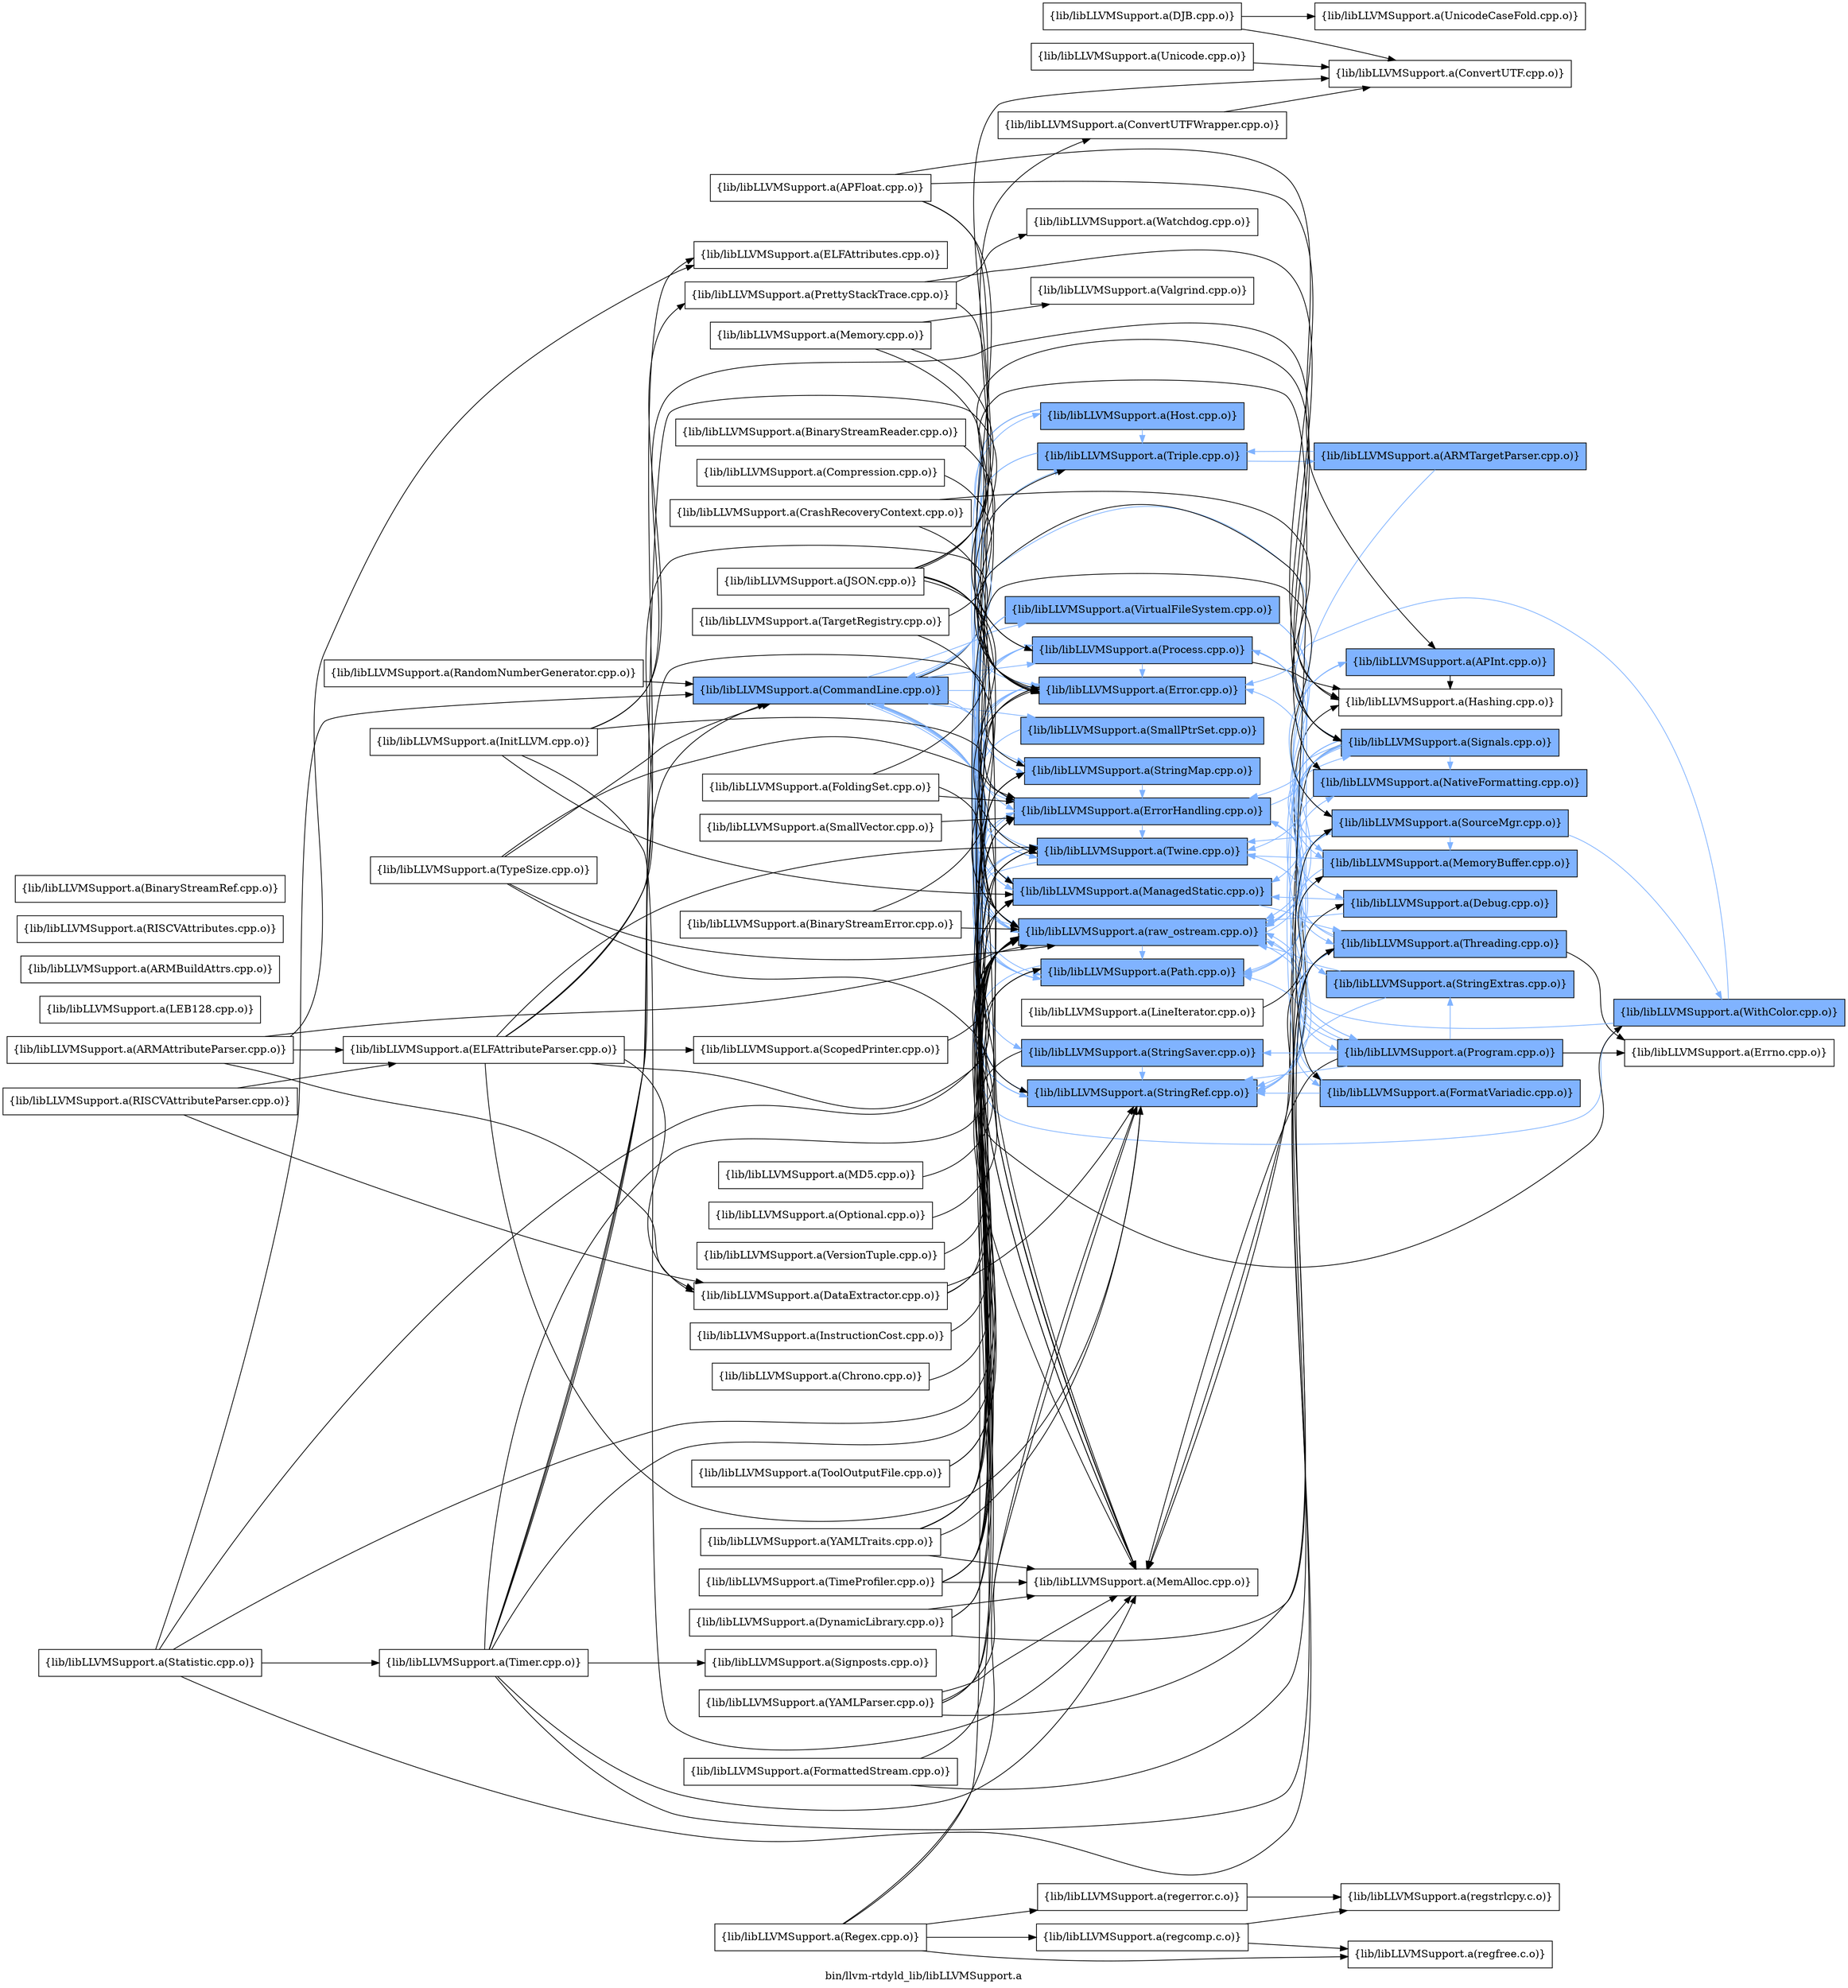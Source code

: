 digraph "bin/llvm-rtdyld_lib/libLLVMSupport.a" {
	label="bin/llvm-rtdyld_lib/libLLVMSupport.a";
	rankdir=LR;
	{ rank=same; Node0x5619e422cd58;  }
	{ rank=same; Node0x5619e422c088; Node0x5619e422c8f8; Node0x5619e422c628; Node0x5619e422fe18; Node0x5619e422f468; Node0x5619e422bbd8; Node0x5619e4230688; Node0x5619e4230db8; Node0x5619e4230778; Node0x5619e4231358; Node0x5619e422a7d8; Node0x5619e4229428; Node0x5619e422b868; Node0x5619e422ee28; Node0x5619e422e838; Node0x5619e422dbb8;  }
	{ rank=same; Node0x5619e422b228; Node0x5619e422ac38; Node0x5619e422cd08; Node0x5619e422e0b8; Node0x5619e422fcd8; Node0x5619e422d898; Node0x5619e422a058; Node0x5619e42302c8; Node0x5619e422ffa8; Node0x5619e422db68; Node0x5619e42296a8; Node0x5619e4231808; Node0x5619e42313f8;  }
	{ rank=same; Node0x5619e422cd58;  }
	{ rank=same; Node0x5619e422c088; Node0x5619e422c8f8; Node0x5619e422c628; Node0x5619e422fe18; Node0x5619e422f468; Node0x5619e422bbd8; Node0x5619e4230688; Node0x5619e4230db8; Node0x5619e4230778; Node0x5619e4231358; Node0x5619e422a7d8; Node0x5619e4229428; Node0x5619e422b868; Node0x5619e422ee28; Node0x5619e422e838; Node0x5619e422dbb8;  }
	{ rank=same; Node0x5619e422b228; Node0x5619e422ac38; Node0x5619e422cd08; Node0x5619e422e0b8; Node0x5619e422fcd8; Node0x5619e422d898; Node0x5619e422a058; Node0x5619e42302c8; Node0x5619e422ffa8; Node0x5619e422db68; Node0x5619e42296a8; Node0x5619e4231808; Node0x5619e42313f8;  }

	Node0x5619e422cd58 [shape=record,shape=box,group=1,style=filled,fillcolor="0.600000 0.5 1",label="{lib/libLLVMSupport.a(CommandLine.cpp.o)}"];
	Node0x5619e422cd58 -> Node0x5619e422c088;
	Node0x5619e422cd58 -> Node0x5619e422c8f8[color="0.600000 0.5 1"];
	Node0x5619e422cd58 -> Node0x5619e422c628[color="0.600000 0.5 1"];
	Node0x5619e422cd58 -> Node0x5619e422fe18[color="0.600000 0.5 1"];
	Node0x5619e422cd58 -> Node0x5619e422f468;
	Node0x5619e422cd58 -> Node0x5619e422bbd8[color="0.600000 0.5 1"];
	Node0x5619e422cd58 -> Node0x5619e4230688[color="0.600000 0.5 1"];
	Node0x5619e422cd58 -> Node0x5619e4230db8[color="0.600000 0.5 1"];
	Node0x5619e422cd58 -> Node0x5619e4230778[color="0.600000 0.5 1"];
	Node0x5619e422cd58 -> Node0x5619e4231358[color="0.600000 0.5 1"];
	Node0x5619e422cd58 -> Node0x5619e422a7d8[color="0.600000 0.5 1"];
	Node0x5619e422cd58 -> Node0x5619e4229428[color="0.600000 0.5 1"];
	Node0x5619e422cd58 -> Node0x5619e422b868[color="0.600000 0.5 1"];
	Node0x5619e422cd58 -> Node0x5619e422ee28[color="0.600000 0.5 1"];
	Node0x5619e422cd58 -> Node0x5619e422e838[color="0.600000 0.5 1"];
	Node0x5619e422cd58 -> Node0x5619e422dbb8[color="0.600000 0.5 1"];
	Node0x5619e422ac38 [shape=record,shape=box,group=1,style=filled,fillcolor="0.600000 0.5 1",label="{lib/libLLVMSupport.a(Debug.cpp.o)}"];
	Node0x5619e422ac38 -> Node0x5619e422fe18[color="0.600000 0.5 1"];
	Node0x5619e422ac38 -> Node0x5619e422b868[color="0.600000 0.5 1"];
	Node0x5619e422c8f8 [shape=record,shape=box,group=1,style=filled,fillcolor="0.600000 0.5 1",label="{lib/libLLVMSupport.a(Error.cpp.o)}"];
	Node0x5619e422c8f8 -> Node0x5619e422c628[color="0.600000 0.5 1"];
	Node0x5619e422c8f8 -> Node0x5619e422fe18[color="0.600000 0.5 1"];
	Node0x5619e422c8f8 -> Node0x5619e422a7d8[color="0.600000 0.5 1"];
	Node0x5619e422c8f8 -> Node0x5619e422b868[color="0.600000 0.5 1"];
	Node0x5619e422c628 [shape=record,shape=box,group=1,style=filled,fillcolor="0.600000 0.5 1",label="{lib/libLLVMSupport.a(ErrorHandling.cpp.o)}"];
	Node0x5619e422c628 -> Node0x5619e422ac38[color="0.600000 0.5 1"];
	Node0x5619e422c628 -> Node0x5619e422a7d8[color="0.600000 0.5 1"];
	Node0x5619e422c628 -> Node0x5619e422b868[color="0.600000 0.5 1"];
	Node0x5619e422c628 -> Node0x5619e422cd08[color="0.600000 0.5 1"];
	Node0x5619e422e518 [shape=record,shape=box,group=0,label="{lib/libLLVMSupport.a(InitLLVM.cpp.o)}"];
	Node0x5619e422e518 -> Node0x5619e422c628;
	Node0x5619e422e518 -> Node0x5619e422fe18;
	Node0x5619e422e518 -> Node0x5619e422f468;
	Node0x5619e422e518 -> Node0x5619e4228708;
	Node0x5619e422e518 -> Node0x5619e422cd08;
	Node0x5619e422f468 [shape=record,shape=box,group=0,label="{lib/libLLVMSupport.a(MemAlloc.cpp.o)}"];
	Node0x5619e42302c8 [shape=record,shape=box,group=1,style=filled,fillcolor="0.600000 0.5 1",label="{lib/libLLVMSupport.a(MemoryBuffer.cpp.o)}"];
	Node0x5619e42302c8 -> Node0x5619e422c8f8[color="0.600000 0.5 1"];
	Node0x5619e42302c8 -> Node0x5619e422a7d8[color="0.600000 0.5 1"];
	Node0x5619e42302c8 -> Node0x5619e422e838[color="0.600000 0.5 1"];
	Node0x5619e42302c8 -> Node0x5619e422dbb8[color="0.600000 0.5 1"];
	Node0x5619e42302c8 -> Node0x5619e4231808[color="0.600000 0.5 1"];
	Node0x5619e4230688 [shape=record,shape=box,group=1,style=filled,fillcolor="0.600000 0.5 1",label="{lib/libLLVMSupport.a(StringMap.cpp.o)}"];
	Node0x5619e4230688 -> Node0x5619e422c628[color="0.600000 0.5 1"];
	Node0x5619e4230778 [shape=record,shape=box,group=1,style=filled,fillcolor="0.600000 0.5 1",label="{lib/libLLVMSupport.a(StringRef.cpp.o)}"];
	Node0x5619e4230778 -> Node0x5619e422fcd8[color="0.600000 0.5 1"];
	Node0x5619e4230778 -> Node0x5619e422c8f8[color="0.600000 0.5 1"];
	Node0x5619e4230778 -> Node0x5619e422d898;
	Node0x5619e4232168 [shape=record,shape=box,group=0,label="{lib/libLLVMSupport.a(Timer.cpp.o)}"];
	Node0x5619e4232168 -> Node0x5619e422cd58;
	Node0x5619e4232168 -> Node0x5619e422fe18;
	Node0x5619e4232168 -> Node0x5619e422f468;
	Node0x5619e4232168 -> Node0x5619e4230688;
	Node0x5619e4232168 -> Node0x5619e4231a88;
	Node0x5619e4232168 -> Node0x5619e422b868;
	Node0x5619e4232168 -> Node0x5619e422dbb8;
	Node0x5619e4232168 -> Node0x5619e422e0b8;
	Node0x5619e4231358 [shape=record,shape=box,group=1,style=filled,fillcolor="0.600000 0.5 1",label="{lib/libLLVMSupport.a(Triple.cpp.o)}"];
	Node0x5619e4231358 -> Node0x5619e4230778[color="0.600000 0.5 1"];
	Node0x5619e4231358 -> Node0x5619e422a058[color="0.600000 0.5 1"];
	Node0x5619e4231358 -> Node0x5619e422a7d8[color="0.600000 0.5 1"];
	Node0x5619e422a7d8 [shape=record,shape=box,group=1,style=filled,fillcolor="0.600000 0.5 1",label="{lib/libLLVMSupport.a(Twine.cpp.o)}"];
	Node0x5619e422a7d8 -> Node0x5619e422b868[color="0.600000 0.5 1"];
	Node0x5619e422c308 [shape=record,shape=box,group=1,style=filled,fillcolor="0.600000 0.5 1",label="{lib/libLLVMSupport.a(WithColor.cpp.o)}"];
	Node0x5619e422c308 -> Node0x5619e422cd58[color="0.600000 0.5 1"];
	Node0x5619e422c308 -> Node0x5619e422c8f8[color="0.600000 0.5 1"];
	Node0x5619e422c308 -> Node0x5619e422b868[color="0.600000 0.5 1"];
	Node0x5619e422b868 [shape=record,shape=box,group=1,style=filled,fillcolor="0.600000 0.5 1",label="{lib/libLLVMSupport.a(raw_ostream.cpp.o)}"];
	Node0x5619e422b868 -> Node0x5619e422c8f8[color="0.600000 0.5 1"];
	Node0x5619e422b868 -> Node0x5619e422c628[color="0.600000 0.5 1"];
	Node0x5619e422b868 -> Node0x5619e422db68[color="0.600000 0.5 1"];
	Node0x5619e422b868 -> Node0x5619e42296a8[color="0.600000 0.5 1"];
	Node0x5619e422b868 -> Node0x5619e422a7d8[color="0.600000 0.5 1"];
	Node0x5619e422b868 -> Node0x5619e422e838[color="0.600000 0.5 1"];
	Node0x5619e422b868 -> Node0x5619e422dbb8[color="0.600000 0.5 1"];
	Node0x5619e422b868 -> Node0x5619e4231808[color="0.600000 0.5 1"];
	Node0x5619e422fb48 [shape=record,shape=box,group=0,label="{lib/libLLVMSupport.a(DynamicLibrary.cpp.o)}"];
	Node0x5619e422fb48 -> Node0x5619e422fe18;
	Node0x5619e422fb48 -> Node0x5619e422f468;
	Node0x5619e422fb48 -> Node0x5619e4230688;
	Node0x5619e422fb48 -> Node0x5619e422e0b8;
	Node0x5619e422e248 [shape=record,shape=box,group=0,label="{lib/libLLVMSupport.a(Memory.cpp.o)}"];
	Node0x5619e422e248 -> Node0x5619e422c8f8;
	Node0x5619e422e248 -> Node0x5619e422dbb8;
	Node0x5619e422e248 -> Node0x5619e422d938;
	Node0x5619e422e838 [shape=record,shape=box,group=1,style=filled,fillcolor="0.600000 0.5 1",label="{lib/libLLVMSupport.a(Path.cpp.o)}"];
	Node0x5619e422e838 -> Node0x5619e422c8f8[color="0.600000 0.5 1"];
	Node0x5619e422e838 -> Node0x5619e4230778[color="0.600000 0.5 1"];
	Node0x5619e422e838 -> Node0x5619e422a7d8[color="0.600000 0.5 1"];
	Node0x5619e422e838 -> Node0x5619e422dbb8[color="0.600000 0.5 1"];
	Node0x5619e422cb28 [shape=record,shape=box,group=0,label="{lib/libLLVMSupport.a(TargetRegistry.cpp.o)}"];
	Node0x5619e422cb28 -> Node0x5619e4231358;
	Node0x5619e422cb28 -> Node0x5619e422b868;
	Node0x5619e422fcd8 [shape=record,shape=box,group=1,style=filled,fillcolor="0.600000 0.5 1",label="{lib/libLLVMSupport.a(APInt.cpp.o)}"];
	Node0x5619e422fcd8 -> Node0x5619e422d898;
	Node0x5619e422fcd8 -> Node0x5619e422b868[color="0.600000 0.5 1"];
	Node0x5619e422b548 [shape=record,shape=box,group=0,label="{lib/libLLVMSupport.a(DataExtractor.cpp.o)}"];
	Node0x5619e422b548 -> Node0x5619e422c8f8;
	Node0x5619e422b548 -> Node0x5619e4230778;
	Node0x5619e422b548 -> Node0x5619e422b868;
	Node0x5619e4229ab8 [shape=record,shape=box,group=0,label="{lib/libLLVMSupport.a(DJB.cpp.o)}"];
	Node0x5619e4229ab8 -> Node0x5619e422b228;
	Node0x5619e4229ab8 -> Node0x5619e4228e88;
	Node0x5619e422db68 [shape=record,shape=box,group=1,style=filled,fillcolor="0.600000 0.5 1",label="{lib/libLLVMSupport.a(FormatVariadic.cpp.o)}"];
	Node0x5619e422db68 -> Node0x5619e4230778[color="0.600000 0.5 1"];
	Node0x5619e422c358 [shape=record,shape=box,group=0,label="{lib/libLLVMSupport.a(ScopedPrinter.cpp.o)}"];
	Node0x5619e422c358 -> Node0x5619e422b868;
	Node0x5619e4230ea8 [shape=record,shape=box,group=0,label="{lib/libLLVMSupport.a(MD5.cpp.o)}"];
	Node0x5619e4230ea8 -> Node0x5619e422b868;
	Node0x5619e42296a8 [shape=record,shape=box,group=1,style=filled,fillcolor="0.600000 0.5 1",label="{lib/libLLVMSupport.a(NativeFormatting.cpp.o)}"];
	Node0x5619e42296a8 -> Node0x5619e422b868[color="0.600000 0.5 1"];
	Node0x5619e4228e38 [shape=record,shape=box,group=0,label="{lib/libLLVMSupport.a(Optional.cpp.o)}"];
	Node0x5619e4228e38 -> Node0x5619e422b868;
	Node0x5619e422bbd8 [shape=record,shape=box,group=1,style=filled,fillcolor="0.600000 0.5 1",label="{lib/libLLVMSupport.a(SmallPtrSet.cpp.o)}"];
	Node0x5619e422bbd8 -> Node0x5619e422c628[color="0.600000 0.5 1"];
	Node0x5619e422ffa8 [shape=record,shape=box,group=1,style=filled,fillcolor="0.600000 0.5 1",label="{lib/libLLVMSupport.a(SourceMgr.cpp.o)}"];
	Node0x5619e422ffa8 -> Node0x5619e42302c8[color="0.600000 0.5 1"];
	Node0x5619e422ffa8 -> Node0x5619e4230778[color="0.600000 0.5 1"];
	Node0x5619e422ffa8 -> Node0x5619e422a7d8[color="0.600000 0.5 1"];
	Node0x5619e422ffa8 -> Node0x5619e422c308[color="0.600000 0.5 1"];
	Node0x5619e422ffa8 -> Node0x5619e422b868[color="0.600000 0.5 1"];
	Node0x5619e422ffa8 -> Node0x5619e422e838[color="0.600000 0.5 1"];
	Node0x5619e422cd08 [shape=record,shape=box,group=1,style=filled,fillcolor="0.600000 0.5 1",label="{lib/libLLVMSupport.a(Signals.cpp.o)}"];
	Node0x5619e422cd08 -> Node0x5619e422cd58[color="0.600000 0.5 1"];
	Node0x5619e422cd08 -> Node0x5619e422c628[color="0.600000 0.5 1"];
	Node0x5619e422cd08 -> Node0x5619e422db68[color="0.600000 0.5 1"];
	Node0x5619e422cd08 -> Node0x5619e422fe18[color="0.600000 0.5 1"];
	Node0x5619e422cd08 -> Node0x5619e422f468;
	Node0x5619e422cd08 -> Node0x5619e42302c8[color="0.600000 0.5 1"];
	Node0x5619e422cd08 -> Node0x5619e42296a8[color="0.600000 0.5 1"];
	Node0x5619e422cd08 -> Node0x5619e4230778[color="0.600000 0.5 1"];
	Node0x5619e422cd08 -> Node0x5619e422a7d8[color="0.600000 0.5 1"];
	Node0x5619e422cd08 -> Node0x5619e422b868[color="0.600000 0.5 1"];
	Node0x5619e422cd08 -> Node0x5619e422e838[color="0.600000 0.5 1"];
	Node0x5619e422cd08 -> Node0x5619e4231808[color="0.600000 0.5 1"];
	Node0x5619e422cd08 -> Node0x5619e422e0b8[color="0.600000 0.5 1"];
	Node0x5619e422d898 [shape=record,shape=box,group=0,label="{lib/libLLVMSupport.a(Hashing.cpp.o)}"];
	Node0x5619e422f198 [shape=record,shape=box,group=0,label="{lib/libLLVMSupport.a(LEB128.cpp.o)}"];
	Node0x5619e422c5d8 [shape=record,shape=box,group=0,label="{lib/libLLVMSupport.a(Compression.cpp.o)}"];
	Node0x5619e422c5d8 -> Node0x5619e422c8f8;
	Node0x5619e422fe18 [shape=record,shape=box,group=1,style=filled,fillcolor="0.600000 0.5 1",label="{lib/libLLVMSupport.a(ManagedStatic.cpp.o)}"];
	Node0x5619e422fe18 -> Node0x5619e422e0b8[color="0.600000 0.5 1"];
	Node0x5619e422ee28 [shape=record,shape=box,group=1,style=filled,fillcolor="0.600000 0.5 1",label="{lib/libLLVMSupport.a(Host.cpp.o)}"];
	Node0x5619e422ee28 -> Node0x5619e422f468;
	Node0x5619e422ee28 -> Node0x5619e4230688[color="0.600000 0.5 1"];
	Node0x5619e422ee28 -> Node0x5619e4230778[color="0.600000 0.5 1"];
	Node0x5619e422ee28 -> Node0x5619e4231358[color="0.600000 0.5 1"];
	Node0x5619e422ee28 -> Node0x5619e422b868[color="0.600000 0.5 1"];
	Node0x5619e4230db8 [shape=record,shape=box,group=1,style=filled,fillcolor="0.600000 0.5 1",label="{lib/libLLVMSupport.a(StringSaver.cpp.o)}"];
	Node0x5619e4230db8 -> Node0x5619e422f468;
	Node0x5619e4230db8 -> Node0x5619e4230778[color="0.600000 0.5 1"];
	Node0x5619e422d758 [shape=record,shape=box,group=0,label="{lib/libLLVMSupport.a(ARMBuildAttrs.cpp.o)}"];
	Node0x5619e4229478 [shape=record,shape=box,group=0,label="{lib/libLLVMSupport.a(ELFAttributeParser.cpp.o)}"];
	Node0x5619e4229478 -> Node0x5619e422b548;
	Node0x5619e4229478 -> Node0x5619e42296f8;
	Node0x5619e4229478 -> Node0x5619e422c8f8;
	Node0x5619e4229478 -> Node0x5619e422c358;
	Node0x5619e4229478 -> Node0x5619e4230778;
	Node0x5619e4229478 -> Node0x5619e422a7d8;
	Node0x5619e4229478 -> Node0x5619e422b868;
	Node0x5619e422d028 [shape=record,shape=box,group=0,label="{lib/libLLVMSupport.a(RISCVAttributes.cpp.o)}"];
	Node0x5619e422e3d8 [shape=record,shape=box,group=0,label="{lib/libLLVMSupport.a(ARMAttributeParser.cpp.o)}"];
	Node0x5619e422e3d8 -> Node0x5619e422b548;
	Node0x5619e422e3d8 -> Node0x5619e4229478;
	Node0x5619e422e3d8 -> Node0x5619e42296f8;
	Node0x5619e422e3d8 -> Node0x5619e422b868;
	Node0x5619e42296f8 [shape=record,shape=box,group=0,label="{lib/libLLVMSupport.a(ELFAttributes.cpp.o)}"];
	Node0x5619e422e6a8 [shape=record,shape=box,group=0,label="{lib/libLLVMSupport.a(BinaryStreamError.cpp.o)}"];
	Node0x5619e422e6a8 -> Node0x5619e422c8f8;
	Node0x5619e422e6a8 -> Node0x5619e422b868;
	Node0x5619e422c3f8 [shape=record,shape=box,group=0,label="{lib/libLLVMSupport.a(BinaryStreamReader.cpp.o)}"];
	Node0x5619e422c3f8 -> Node0x5619e422c8f8;
	Node0x5619e422dc58 [shape=record,shape=box,group=0,label="{lib/libLLVMSupport.a(BinaryStreamRef.cpp.o)}"];
	Node0x5619e422c088 [shape=record,shape=box,group=0,label="{lib/libLLVMSupport.a(ConvertUTFWrapper.cpp.o)}"];
	Node0x5619e422c088 -> Node0x5619e422b228;
	Node0x5619e4229428 [shape=record,shape=box,group=1,style=filled,fillcolor="0.600000 0.5 1",label="{lib/libLLVMSupport.a(VirtualFileSystem.cpp.o)}"];
	Node0x5619e4229428 -> Node0x5619e422c8f8[color="0.600000 0.5 1"];
	Node0x5619e4229428 -> Node0x5619e422f468;
	Node0x5619e4229428 -> Node0x5619e42302c8[color="0.600000 0.5 1"];
	Node0x5619e4229428 -> Node0x5619e422ffa8[color="0.600000 0.5 1"];
	Node0x5619e4229428 -> Node0x5619e4230688[color="0.600000 0.5 1"];
	Node0x5619e4229428 -> Node0x5619e4230778[color="0.600000 0.5 1"];
	Node0x5619e4229428 -> Node0x5619e422a7d8[color="0.600000 0.5 1"];
	Node0x5619e4229428 -> Node0x5619e422b868[color="0.600000 0.5 1"];
	Node0x5619e4229428 -> Node0x5619e422e838[color="0.600000 0.5 1"];
	Node0x5619e422dbb8 [shape=record,shape=box,group=1,style=filled,fillcolor="0.600000 0.5 1",label="{lib/libLLVMSupport.a(Process.cpp.o)}"];
	Node0x5619e422dbb8 -> Node0x5619e422c8f8[color="0.600000 0.5 1"];
	Node0x5619e422dbb8 -> Node0x5619e422d898;
	Node0x5619e422dbb8 -> Node0x5619e422fe18[color="0.600000 0.5 1"];
	Node0x5619e422dbb8 -> Node0x5619e422e838[color="0.600000 0.5 1"];
	Node0x5619e422dbb8 -> Node0x5619e42313f8[color="0.600000 0.5 1"];
	Node0x5619e422b228 [shape=record,shape=box,group=0,label="{lib/libLLVMSupport.a(ConvertUTF.cpp.o)}"];
	Node0x5619e4228e88 [shape=record,shape=box,group=0,label="{lib/libLLVMSupport.a(UnicodeCaseFold.cpp.o)}"];
	Node0x5619e422ce48 [shape=record,shape=box,group=0,label="{lib/libLLVMSupport.a(FoldingSet.cpp.o)}"];
	Node0x5619e422ce48 -> Node0x5619e422c628;
	Node0x5619e422ce48 -> Node0x5619e422d898;
	Node0x5619e422ce48 -> Node0x5619e422f468;
	Node0x5619e4228708 [shape=record,shape=box,group=0,label="{lib/libLLVMSupport.a(PrettyStackTrace.cpp.o)}"];
	Node0x5619e4228708 -> Node0x5619e422b868;
	Node0x5619e4228708 -> Node0x5619e422cd08;
	Node0x5619e4228708 -> Node0x5619e422fd78;
	Node0x5619e422e0b8 [shape=record,shape=box,group=1,style=filled,fillcolor="0.600000 0.5 1",label="{lib/libLLVMSupport.a(Threading.cpp.o)}"];
	Node0x5619e422e0b8 -> Node0x5619e422c628[color="0.600000 0.5 1"];
	Node0x5619e422e0b8 -> Node0x5619e422f468;
	Node0x5619e422e0b8 -> Node0x5619e4230778[color="0.600000 0.5 1"];
	Node0x5619e422e0b8 -> Node0x5619e422a7d8[color="0.600000 0.5 1"];
	Node0x5619e422e0b8 -> Node0x5619e422b0e8;
	Node0x5619e4231808 [shape=record,shape=box,group=1,style=filled,fillcolor="0.600000 0.5 1",label="{lib/libLLVMSupport.a(Program.cpp.o)}"];
	Node0x5619e4231808 -> Node0x5619e422f468;
	Node0x5619e4231808 -> Node0x5619e4230db8[color="0.600000 0.5 1"];
	Node0x5619e4231808 -> Node0x5619e4230778[color="0.600000 0.5 1"];
	Node0x5619e4231808 -> Node0x5619e422b868[color="0.600000 0.5 1"];
	Node0x5619e4231808 -> Node0x5619e422e838[color="0.600000 0.5 1"];
	Node0x5619e4231808 -> Node0x5619e42313f8[color="0.600000 0.5 1"];
	Node0x5619e4231808 -> Node0x5619e422b0e8;
	Node0x5619e422fd78 [shape=record,shape=box,group=0,label="{lib/libLLVMSupport.a(Watchdog.cpp.o)}"];
	Node0x5619e422ca88 [shape=record,shape=box,group=0,label="{lib/libLLVMSupport.a(RISCVAttributeParser.cpp.o)}"];
	Node0x5619e422ca88 -> Node0x5619e422b548;
	Node0x5619e422ca88 -> Node0x5619e4229478;
	Node0x5619e422b458 [shape=record,shape=box,group=0,label="{lib/libLLVMSupport.a(SmallVector.cpp.o)}"];
	Node0x5619e422b458 -> Node0x5619e422c628;
	Node0x5619e4230188 [shape=record,shape=box,group=0,label="{lib/libLLVMSupport.a(APFloat.cpp.o)}"];
	Node0x5619e4230188 -> Node0x5619e422fcd8;
	Node0x5619e4230188 -> Node0x5619e422c8f8;
	Node0x5619e4230188 -> Node0x5619e422d898;
	Node0x5619e4230188 -> Node0x5619e422b868;
	Node0x5619e4231a88 [shape=record,shape=box,group=0,label="{lib/libLLVMSupport.a(Signposts.cpp.o)}"];
	Node0x5619e422a058 [shape=record,shape=box,group=1,style=filled,fillcolor="0.600000 0.5 1",label="{lib/libLLVMSupport.a(ARMTargetParser.cpp.o)}"];
	Node0x5619e422a058 -> Node0x5619e4230778[color="0.600000 0.5 1"];
	Node0x5619e422a058 -> Node0x5619e4231358[color="0.600000 0.5 1"];
	Node0x5619e42287a8 [shape=record,shape=box,group=0,label="{lib/libLLVMSupport.a(TypeSize.cpp.o)}"];
	Node0x5619e42287a8 -> Node0x5619e422cd58;
	Node0x5619e42287a8 -> Node0x5619e422c628;
	Node0x5619e42287a8 -> Node0x5619e422c308;
	Node0x5619e42287a8 -> Node0x5619e422b868;
	Node0x5619e422b368 [shape=record,shape=box,group=0,label="{lib/libLLVMSupport.a(YAMLParser.cpp.o)}"];
	Node0x5619e422b368 -> Node0x5619e422c628;
	Node0x5619e422b368 -> Node0x5619e422f468;
	Node0x5619e422b368 -> Node0x5619e422ffa8;
	Node0x5619e422b368 -> Node0x5619e4230778;
	Node0x5619e422b368 -> Node0x5619e422b868;
	Node0x5619e422c448 [shape=record,shape=box,group=0,label="{lib/libLLVMSupport.a(Unicode.cpp.o)}"];
	Node0x5619e422c448 -> Node0x5619e422b228;
	Node0x5619e422d938 [shape=record,shape=box,group=0,label="{lib/libLLVMSupport.a(Valgrind.cpp.o)}"];
	Node0x5619e42313f8 [shape=record,shape=box,group=1,style=filled,fillcolor="0.600000 0.5 1",label="{lib/libLLVMSupport.a(StringExtras.cpp.o)}"];
	Node0x5619e42313f8 -> Node0x5619e4230778[color="0.600000 0.5 1"];
	Node0x5619e42313f8 -> Node0x5619e422b868[color="0.600000 0.5 1"];
	Node0x5619e4232078 [shape=record,shape=box,group=0,label="{lib/libLLVMSupport.a(CrashRecoveryContext.cpp.o)}"];
	Node0x5619e4232078 -> Node0x5619e422fe18;
	Node0x5619e4232078 -> Node0x5619e422cd08;
	Node0x5619e422b0e8 [shape=record,shape=box,group=0,label="{lib/libLLVMSupport.a(Errno.cpp.o)}"];
	Node0x5619e4229e78 [shape=record,shape=box,group=0,label="{lib/libLLVMSupport.a(YAMLTraits.cpp.o)}"];
	Node0x5619e4229e78 -> Node0x5619e422c628;
	Node0x5619e4229e78 -> Node0x5619e422f468;
	Node0x5619e4229e78 -> Node0x5619e422ffa8;
	Node0x5619e4229e78 -> Node0x5619e4230688;
	Node0x5619e4229e78 -> Node0x5619e4230778;
	Node0x5619e4229e78 -> Node0x5619e422a7d8;
	Node0x5619e4229e78 -> Node0x5619e422b868;
	Node0x5619e4229248 [shape=record,shape=box,group=0,label="{lib/libLLVMSupport.a(LineIterator.cpp.o)}"];
	Node0x5619e4229248 -> Node0x5619e42302c8;
	Node0x5619e4229a68 [shape=record,shape=box,group=0,label="{lib/libLLVMSupport.a(VersionTuple.cpp.o)}"];
	Node0x5619e4229a68 -> Node0x5619e422b868;
	Node0x5619e4229a18 [shape=record,shape=box,group=0,label="{lib/libLLVMSupport.a(FormattedStream.cpp.o)}"];
	Node0x5619e4229a18 -> Node0x5619e422ac38;
	Node0x5619e4229a18 -> Node0x5619e422b868;
	Node0x5619e422d168 [shape=record,shape=box,group=0,label="{lib/libLLVMSupport.a(Regex.cpp.o)}"];
	Node0x5619e422d168 -> Node0x5619e4230778;
	Node0x5619e422d168 -> Node0x5619e422a7d8;
	Node0x5619e422d168 -> Node0x5619e422b188;
	Node0x5619e422d168 -> Node0x5619e422bb38;
	Node0x5619e422d168 -> Node0x5619e422ef18;
	Node0x5619e422b188 [shape=record,shape=box,group=0,label="{lib/libLLVMSupport.a(regcomp.c.o)}"];
	Node0x5619e422b188 -> Node0x5619e422b7c8;
	Node0x5619e422b188 -> Node0x5619e422bb38;
	Node0x5619e422bb38 [shape=record,shape=box,group=0,label="{lib/libLLVMSupport.a(regfree.c.o)}"];
	Node0x5619e422ef18 [shape=record,shape=box,group=0,label="{lib/libLLVMSupport.a(regerror.c.o)}"];
	Node0x5619e422ef18 -> Node0x5619e422b7c8;
	Node0x5619e422b7c8 [shape=record,shape=box,group=0,label="{lib/libLLVMSupport.a(regstrlcpy.c.o)}"];
	Node0x5619e4228ed8 [shape=record,shape=box,group=0,label="{lib/libLLVMSupport.a(InstructionCost.cpp.o)}"];
	Node0x5619e4228ed8 -> Node0x5619e422b868;
	Node0x5619e422e978 [shape=record,shape=box,group=0,label="{lib/libLLVMSupport.a(ToolOutputFile.cpp.o)}"];
	Node0x5619e422e978 -> Node0x5619e422b868;
	Node0x5619e422e978 -> Node0x5619e422e838;
	Node0x5619e4231498 [shape=record,shape=box,group=0,label="{lib/libLLVMSupport.a(RandomNumberGenerator.cpp.o)}"];
	Node0x5619e4231498 -> Node0x5619e422cd58;
	Node0x5619e422f058 [shape=record,shape=box,group=0,label="{lib/libLLVMSupport.a(Statistic.cpp.o)}"];
	Node0x5619e422f058 -> Node0x5619e422cd58;
	Node0x5619e422f058 -> Node0x5619e422fe18;
	Node0x5619e422f058 -> Node0x5619e4232168;
	Node0x5619e422f058 -> Node0x5619e422b868;
	Node0x5619e422f058 -> Node0x5619e422e0b8;
	Node0x5619e42288e8 [shape=record,shape=box,group=0,label="{lib/libLLVMSupport.a(TimeProfiler.cpp.o)}"];
	Node0x5619e42288e8 -> Node0x5619e422c8f8;
	Node0x5619e42288e8 -> Node0x5619e422f468;
	Node0x5619e42288e8 -> Node0x5619e4230688;
	Node0x5619e42288e8 -> Node0x5619e422a7d8;
	Node0x5619e42288e8 -> Node0x5619e422b868;
	Node0x5619e42288e8 -> Node0x5619e422e838;
	Node0x5619e4229568 [shape=record,shape=box,group=0,label="{lib/libLLVMSupport.a(JSON.cpp.o)}"];
	Node0x5619e4229568 -> Node0x5619e422b228;
	Node0x5619e4229568 -> Node0x5619e422c8f8;
	Node0x5619e4229568 -> Node0x5619e422db68;
	Node0x5619e4229568 -> Node0x5619e422f468;
	Node0x5619e4229568 -> Node0x5619e42296a8;
	Node0x5619e4229568 -> Node0x5619e4230778;
	Node0x5619e4229568 -> Node0x5619e422a7d8;
	Node0x5619e4229568 -> Node0x5619e422b868;
	Node0x5619e422a198 [shape=record,shape=box,group=0,label="{lib/libLLVMSupport.a(Chrono.cpp.o)}"];
	Node0x5619e422a198 -> Node0x5619e422b868;
}
